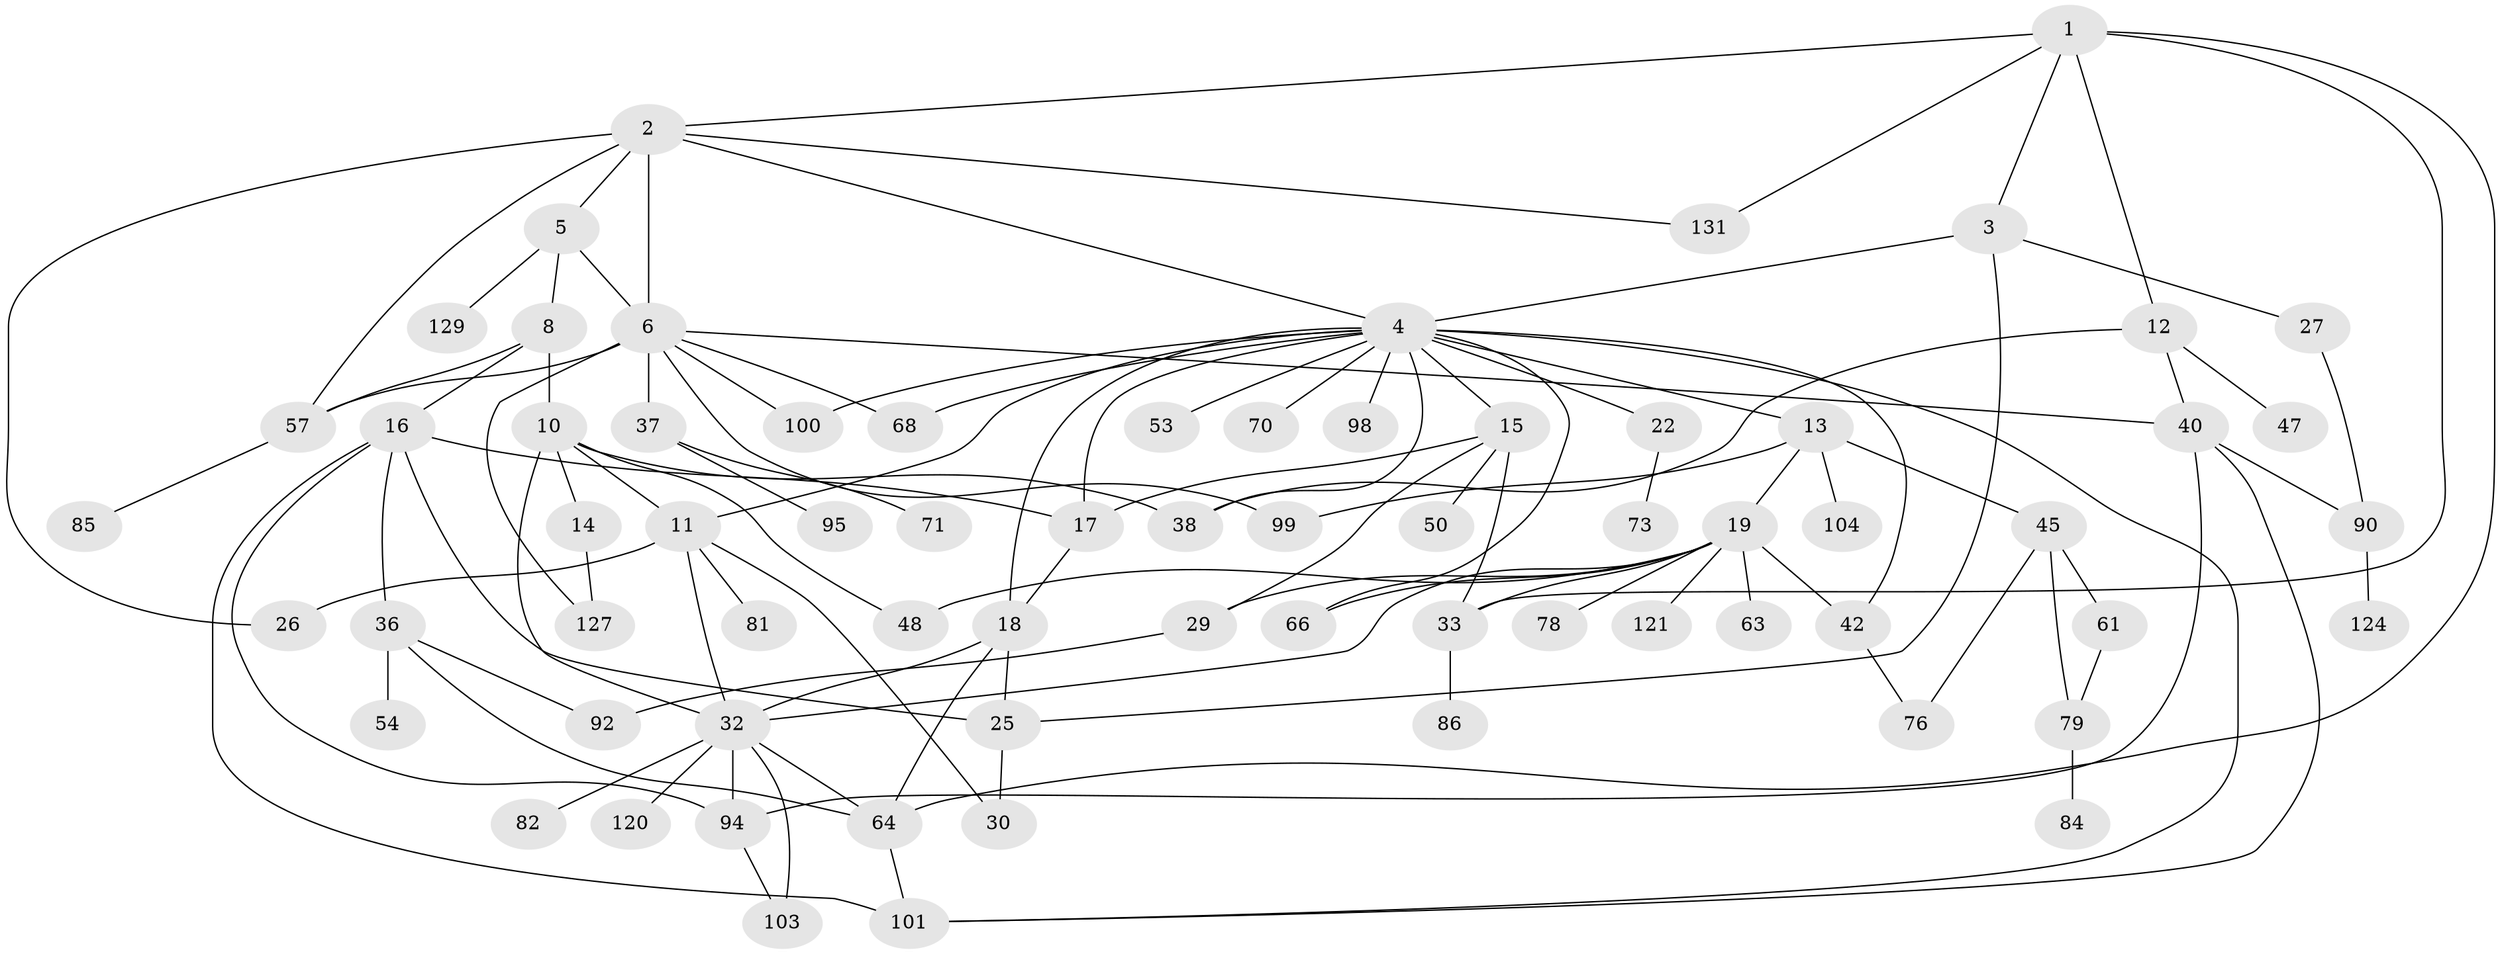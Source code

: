 // original degree distribution, {6: 0.050359712230215826, 4: 0.1510791366906475, 7: 0.02158273381294964, 5: 0.04316546762589928, 8: 0.007194244604316547, 2: 0.302158273381295, 3: 0.16546762589928057, 1: 0.2589928057553957}
// Generated by graph-tools (version 1.1) at 2025/17/03/04/25 18:17:12]
// undirected, 69 vertices, 110 edges
graph export_dot {
graph [start="1"]
  node [color=gray90,style=filled];
  1;
  2 [super="+41"];
  3 [super="+55"];
  4 [super="+122+7"];
  5;
  6 [super="+59+35"];
  8;
  10 [super="+24"];
  11 [super="+96+43+108"];
  12;
  13 [super="+91+21"];
  14;
  15;
  16 [super="+51+80+23+74"];
  17;
  18 [super="+117+46+93"];
  19 [super="+39"];
  22 [super="+87+31"];
  25 [super="+62"];
  26 [super="+75"];
  27 [super="+133"];
  29;
  30;
  32 [super="+58+123+83+138"];
  33 [super="+72"];
  36;
  37 [super="+69"];
  38 [super="+60"];
  40 [super="+139+110+105"];
  42 [super="+107"];
  45;
  47;
  48 [super="+118+56"];
  50;
  53;
  54;
  57 [super="+116+106+67"];
  61;
  63;
  64 [super="+97"];
  66;
  68 [super="+135"];
  70;
  71;
  73 [super="+77"];
  76 [super="+102"];
  78;
  79 [super="+134"];
  81;
  82;
  84;
  85;
  86;
  90 [super="+112"];
  92;
  94 [super="+113"];
  95;
  98;
  99;
  100;
  101;
  103;
  104;
  120;
  121;
  124;
  127;
  129;
  131;
  1 -- 2;
  1 -- 3;
  1 -- 12;
  1 -- 33;
  1 -- 64;
  1 -- 131;
  2 -- 4;
  2 -- 5;
  2 -- 26;
  2 -- 57;
  2 -- 131;
  2 -- 6;
  3 -- 25;
  3 -- 27;
  3 -- 4;
  4 -- 11;
  4 -- 68;
  4 -- 13 [weight=3];
  4 -- 66;
  4 -- 101;
  4 -- 98;
  4 -- 100 [weight=2];
  4 -- 38;
  4 -- 70;
  4 -- 42;
  4 -- 15;
  4 -- 17;
  4 -- 18;
  4 -- 53;
  4 -- 22;
  5 -- 6;
  5 -- 8;
  5 -- 129;
  6 -- 37 [weight=2];
  6 -- 127;
  6 -- 40;
  6 -- 57;
  6 -- 99;
  6 -- 68;
  6 -- 100;
  8 -- 10;
  8 -- 16;
  8 -- 57;
  10 -- 14;
  10 -- 32;
  10 -- 48;
  10 -- 38;
  10 -- 11;
  11 -- 81;
  11 -- 26;
  11 -- 32;
  11 -- 30;
  12 -- 38;
  12 -- 40;
  12 -- 47;
  13 -- 19;
  13 -- 45;
  13 -- 104;
  13 -- 99;
  14 -- 127;
  15 -- 17;
  15 -- 29;
  15 -- 50;
  15 -- 33;
  16 -- 36;
  16 -- 25;
  16 -- 101;
  16 -- 17;
  16 -- 94;
  17 -- 18;
  18 -- 32 [weight=2];
  18 -- 64;
  18 -- 25;
  19 -- 63;
  19 -- 33 [weight=2];
  19 -- 66;
  19 -- 42;
  19 -- 78;
  19 -- 121;
  19 -- 29;
  19 -- 32;
  19 -- 48;
  22 -- 73;
  25 -- 30;
  27 -- 90;
  29 -- 92;
  32 -- 82;
  32 -- 120;
  32 -- 94 [weight=2];
  32 -- 64;
  32 -- 103;
  33 -- 86;
  36 -- 54;
  36 -- 92;
  36 -- 64;
  37 -- 71;
  37 -- 95;
  40 -- 94;
  40 -- 90;
  40 -- 101;
  42 -- 76;
  45 -- 61;
  45 -- 79;
  45 -- 76;
  57 -- 85;
  61 -- 79;
  64 -- 101;
  79 -- 84;
  90 -- 124;
  94 -- 103;
}
